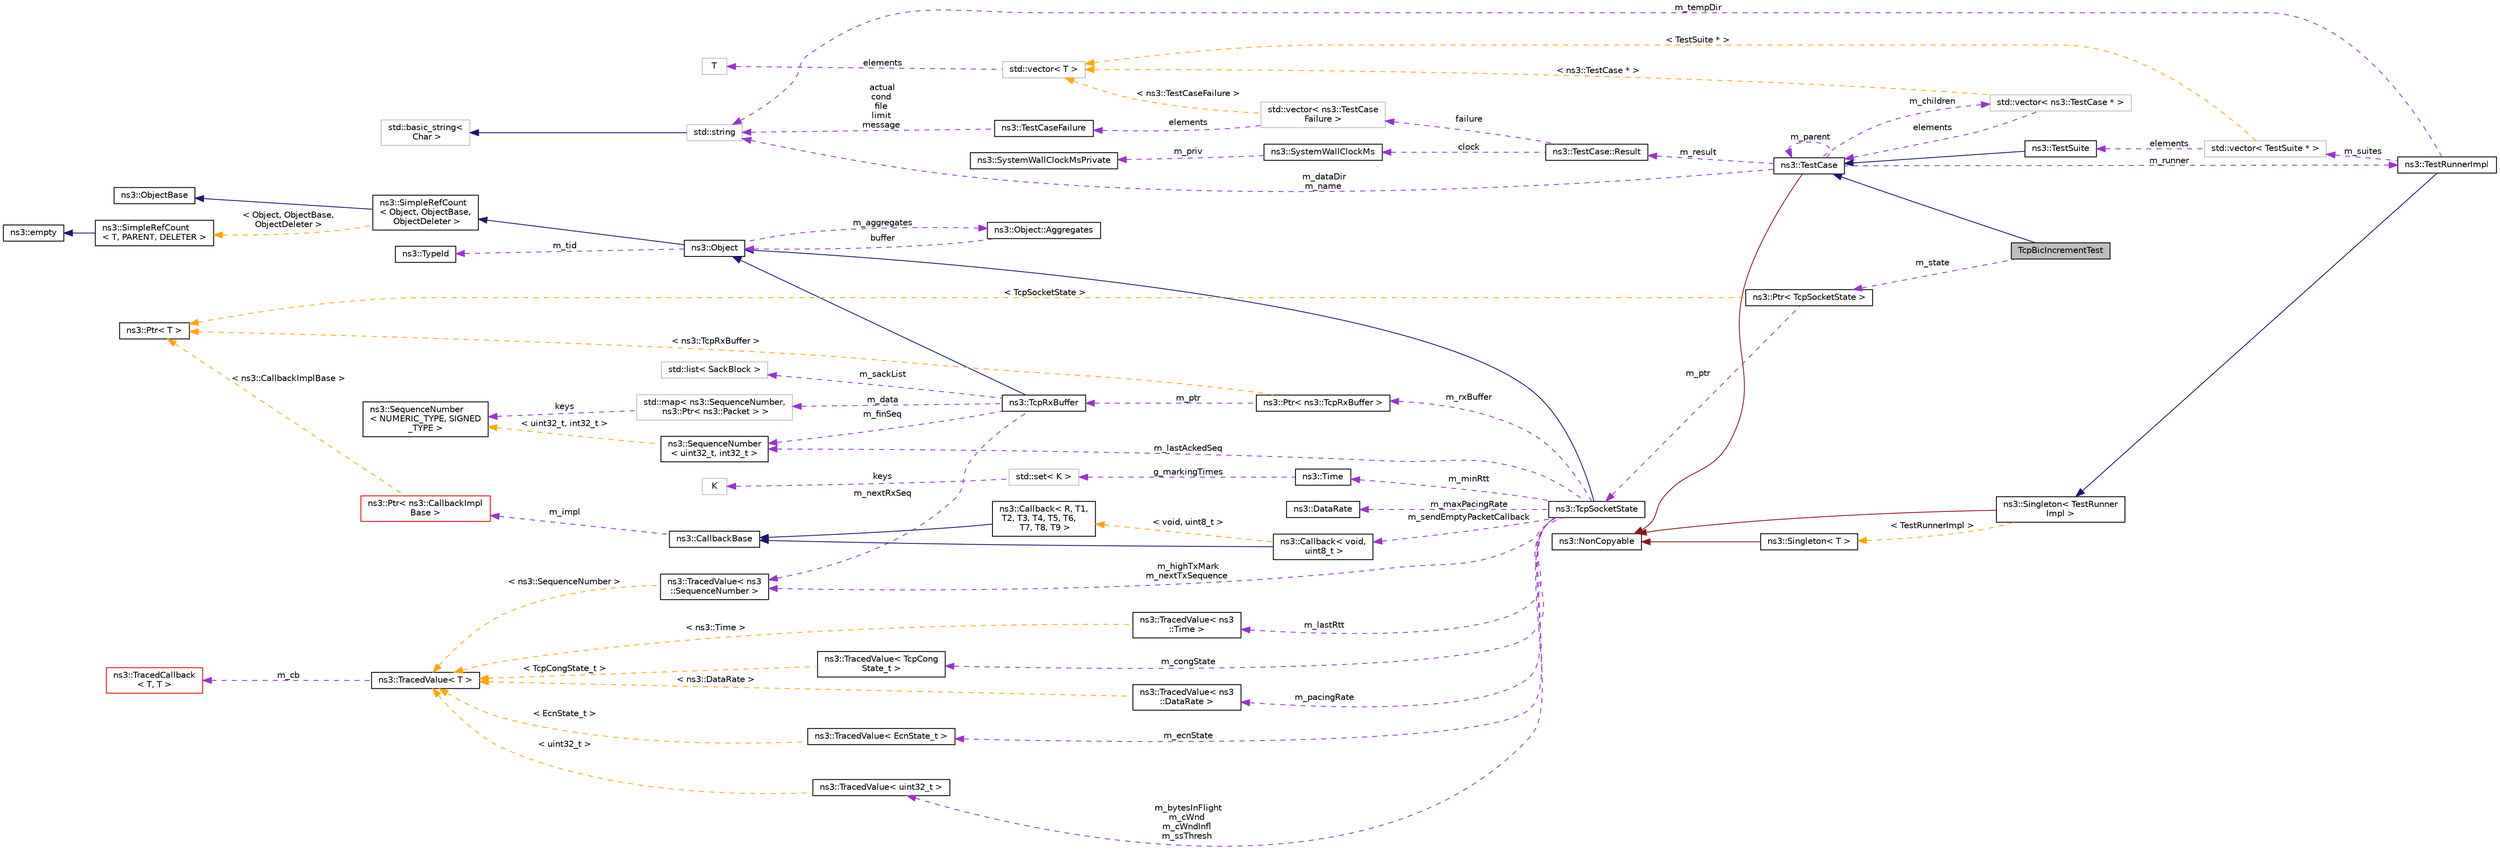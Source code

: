 digraph "TcpBicIncrementTest"
{
 // LATEX_PDF_SIZE
  edge [fontname="Helvetica",fontsize="10",labelfontname="Helvetica",labelfontsize="10"];
  node [fontname="Helvetica",fontsize="10",shape=record];
  rankdir="LR";
  Node1 [label="TcpBicIncrementTest",height=0.2,width=0.4,color="black", fillcolor="grey75", style="filled", fontcolor="black",tooltip="Testing the congestion avoidance increment on TcpBic."];
  Node2 -> Node1 [dir="back",color="midnightblue",fontsize="10",style="solid",fontname="Helvetica"];
  Node2 [label="ns3::TestCase",height=0.2,width=0.4,color="black", fillcolor="white", style="filled",URL="$classns3_1_1_test_case.html",tooltip="encapsulates test code"];
  Node3 -> Node2 [dir="back",color="firebrick4",fontsize="10",style="solid",fontname="Helvetica"];
  Node3 [label="ns3::NonCopyable",height=0.2,width=0.4,color="black", fillcolor="white", style="filled",URL="$classns3_1_1_non_copyable.html",tooltip="A base class for (non-Singleton) objects which shouldn't be copied."];
  Node4 -> Node2 [dir="back",color="darkorchid3",fontsize="10",style="dashed",label=" m_children" ,fontname="Helvetica"];
  Node4 [label="std::vector\< ns3::TestCase * \>",height=0.2,width=0.4,color="grey75", fillcolor="white", style="filled",tooltip=" "];
  Node2 -> Node4 [dir="back",color="darkorchid3",fontsize="10",style="dashed",label=" elements" ,fontname="Helvetica"];
  Node5 -> Node4 [dir="back",color="orange",fontsize="10",style="dashed",label=" \< ns3::TestCase * \>" ,fontname="Helvetica"];
  Node5 [label="std::vector\< T \>",height=0.2,width=0.4,color="grey75", fillcolor="white", style="filled",tooltip=" "];
  Node6 -> Node5 [dir="back",color="darkorchid3",fontsize="10",style="dashed",label=" elements" ,fontname="Helvetica"];
  Node6 [label="T",height=0.2,width=0.4,color="grey75", fillcolor="white", style="filled",tooltip=" "];
  Node7 -> Node2 [dir="back",color="darkorchid3",fontsize="10",style="dashed",label=" m_dataDir\nm_name" ,fontname="Helvetica"];
  Node7 [label="std::string",height=0.2,width=0.4,color="grey75", fillcolor="white", style="filled",tooltip=" "];
  Node8 -> Node7 [dir="back",color="midnightblue",fontsize="10",style="solid",fontname="Helvetica"];
  Node8 [label="std::basic_string\<\l Char \>",height=0.2,width=0.4,color="grey75", fillcolor="white", style="filled",tooltip=" "];
  Node9 -> Node2 [dir="back",color="darkorchid3",fontsize="10",style="dashed",label=" m_runner" ,fontname="Helvetica"];
  Node9 [label="ns3::TestRunnerImpl",height=0.2,width=0.4,color="black", fillcolor="white", style="filled",URL="$classns3_1_1_test_runner_impl.html",tooltip="Container for all tests."];
  Node10 -> Node9 [dir="back",color="midnightblue",fontsize="10",style="solid",fontname="Helvetica"];
  Node10 [label="ns3::Singleton\< TestRunner\lImpl \>",height=0.2,width=0.4,color="black", fillcolor="white", style="filled",URL="$classns3_1_1_singleton.html",tooltip=" "];
  Node3 -> Node10 [dir="back",color="firebrick4",fontsize="10",style="solid",fontname="Helvetica"];
  Node11 -> Node10 [dir="back",color="orange",fontsize="10",style="dashed",label=" \< TestRunnerImpl \>" ,fontname="Helvetica"];
  Node11 [label="ns3::Singleton\< T \>",height=0.2,width=0.4,color="black", fillcolor="white", style="filled",URL="$classns3_1_1_singleton.html",tooltip="A template singleton."];
  Node3 -> Node11 [dir="back",color="firebrick4",fontsize="10",style="solid",fontname="Helvetica"];
  Node12 -> Node9 [dir="back",color="darkorchid3",fontsize="10",style="dashed",label=" m_suites" ,fontname="Helvetica"];
  Node12 [label="std::vector\< TestSuite * \>",height=0.2,width=0.4,color="grey75", fillcolor="white", style="filled",tooltip=" "];
  Node13 -> Node12 [dir="back",color="darkorchid3",fontsize="10",style="dashed",label=" elements" ,fontname="Helvetica"];
  Node13 [label="ns3::TestSuite",height=0.2,width=0.4,color="black", fillcolor="white", style="filled",URL="$classns3_1_1_test_suite.html",tooltip="A suite of tests to run."];
  Node2 -> Node13 [dir="back",color="midnightblue",fontsize="10",style="solid",fontname="Helvetica"];
  Node5 -> Node12 [dir="back",color="orange",fontsize="10",style="dashed",label=" \< TestSuite * \>" ,fontname="Helvetica"];
  Node7 -> Node9 [dir="back",color="darkorchid3",fontsize="10",style="dashed",label=" m_tempDir" ,fontname="Helvetica"];
  Node2 -> Node2 [dir="back",color="darkorchid3",fontsize="10",style="dashed",label=" m_parent" ,fontname="Helvetica"];
  Node14 -> Node2 [dir="back",color="darkorchid3",fontsize="10",style="dashed",label=" m_result" ,fontname="Helvetica"];
  Node14 [label="ns3::TestCase::Result",height=0.2,width=0.4,color="black", fillcolor="white", style="filled",URL="$structns3_1_1_test_case_1_1_result.html",tooltip="Container for results from a TestCase."];
  Node15 -> Node14 [dir="back",color="darkorchid3",fontsize="10",style="dashed",label=" failure" ,fontname="Helvetica"];
  Node15 [label="std::vector\< ns3::TestCase\lFailure \>",height=0.2,width=0.4,color="grey75", fillcolor="white", style="filled",tooltip=" "];
  Node16 -> Node15 [dir="back",color="darkorchid3",fontsize="10",style="dashed",label=" elements" ,fontname="Helvetica"];
  Node16 [label="ns3::TestCaseFailure",height=0.2,width=0.4,color="black", fillcolor="white", style="filled",URL="$structns3_1_1_test_case_failure.html",tooltip="Container for details of a test failure."];
  Node7 -> Node16 [dir="back",color="darkorchid3",fontsize="10",style="dashed",label=" actual\ncond\nfile\nlimit\nmessage" ,fontname="Helvetica"];
  Node5 -> Node15 [dir="back",color="orange",fontsize="10",style="dashed",label=" \< ns3::TestCaseFailure \>" ,fontname="Helvetica"];
  Node17 -> Node14 [dir="back",color="darkorchid3",fontsize="10",style="dashed",label=" clock" ,fontname="Helvetica"];
  Node17 [label="ns3::SystemWallClockMs",height=0.2,width=0.4,color="black", fillcolor="white", style="filled",URL="$classns3_1_1_system_wall_clock_ms.html",tooltip="Measure elapsed wall clock time in milliseconds."];
  Node18 -> Node17 [dir="back",color="darkorchid3",fontsize="10",style="dashed",label=" m_priv" ,fontname="Helvetica"];
  Node18 [label="ns3::SystemWallClockMsPrivate",height=0.2,width=0.4,color="black", fillcolor="white", style="filled",URL="$classns3_1_1_system_wall_clock_ms_private.html",tooltip="System-dependent implementation for SystemWallClockMs."];
  Node19 -> Node1 [dir="back",color="darkorchid3",fontsize="10",style="dashed",label=" m_state" ,fontname="Helvetica"];
  Node19 [label="ns3::Ptr\< TcpSocketState \>",height=0.2,width=0.4,color="black", fillcolor="white", style="filled",URL="$classns3_1_1_ptr.html",tooltip=" "];
  Node20 -> Node19 [dir="back",color="darkorchid3",fontsize="10",style="dashed",label=" m_ptr" ,fontname="Helvetica"];
  Node20 [label="ns3::TcpSocketState",height=0.2,width=0.4,color="black", fillcolor="white", style="filled",URL="$classns3_1_1_tcp_socket_state.html",tooltip="Data structure that records the congestion state of a connection."];
  Node21 -> Node20 [dir="back",color="midnightblue",fontsize="10",style="solid",fontname="Helvetica"];
  Node21 [label="ns3::Object",height=0.2,width=0.4,color="black", fillcolor="white", style="filled",URL="$classns3_1_1_object.html",tooltip="A base class which provides memory management and object aggregation."];
  Node22 -> Node21 [dir="back",color="midnightblue",fontsize="10",style="solid",fontname="Helvetica"];
  Node22 [label="ns3::SimpleRefCount\l\< Object, ObjectBase,\l ObjectDeleter \>",height=0.2,width=0.4,color="black", fillcolor="white", style="filled",URL="$classns3_1_1_simple_ref_count.html",tooltip=" "];
  Node23 -> Node22 [dir="back",color="midnightblue",fontsize="10",style="solid",fontname="Helvetica"];
  Node23 [label="ns3::ObjectBase",height=0.2,width=0.4,color="black", fillcolor="white", style="filled",URL="$classns3_1_1_object_base.html",tooltip="Anchor the ns-3 type and attribute system."];
  Node24 -> Node22 [dir="back",color="orange",fontsize="10",style="dashed",label=" \< Object, ObjectBase,\l ObjectDeleter \>" ,fontname="Helvetica"];
  Node24 [label="ns3::SimpleRefCount\l\< T, PARENT, DELETER \>",height=0.2,width=0.4,color="black", fillcolor="white", style="filled",URL="$classns3_1_1_simple_ref_count.html",tooltip="A template-based reference counting class."];
  Node25 -> Node24 [dir="back",color="midnightblue",fontsize="10",style="solid",fontname="Helvetica"];
  Node25 [label="ns3::empty",height=0.2,width=0.4,color="black", fillcolor="white", style="filled",URL="$classns3_1_1empty.html",tooltip="make Callback use a separate empty type"];
  Node26 -> Node21 [dir="back",color="darkorchid3",fontsize="10",style="dashed",label=" m_tid" ,fontname="Helvetica"];
  Node26 [label="ns3::TypeId",height=0.2,width=0.4,color="black", fillcolor="white", style="filled",URL="$classns3_1_1_type_id.html",tooltip="a unique identifier for an interface."];
  Node27 -> Node21 [dir="back",color="darkorchid3",fontsize="10",style="dashed",label=" m_aggregates" ,fontname="Helvetica"];
  Node27 [label="ns3::Object::Aggregates",height=0.2,width=0.4,color="black", fillcolor="white", style="filled",URL="$structns3_1_1_object_1_1_aggregates.html",tooltip="The list of Objects aggregated to this one."];
  Node21 -> Node27 [dir="back",color="darkorchid3",fontsize="10",style="dashed",label=" buffer" ,fontname="Helvetica"];
  Node28 -> Node20 [dir="back",color="darkorchid3",fontsize="10",style="dashed",label=" m_maxPacingRate" ,fontname="Helvetica"];
  Node28 [label="ns3::DataRate",height=0.2,width=0.4,color="black", fillcolor="white", style="filled",URL="$classns3_1_1_data_rate.html",tooltip="Class for representing data rates."];
  Node29 -> Node20 [dir="back",color="darkorchid3",fontsize="10",style="dashed",label=" m_lastAckedSeq" ,fontname="Helvetica"];
  Node29 [label="ns3::SequenceNumber\l\< uint32_t, int32_t \>",height=0.2,width=0.4,color="black", fillcolor="white", style="filled",URL="$classns3_1_1_sequence_number.html",tooltip=" "];
  Node30 -> Node29 [dir="back",color="orange",fontsize="10",style="dashed",label=" \< uint32_t, int32_t \>" ,fontname="Helvetica"];
  Node30 [label="ns3::SequenceNumber\l\< NUMERIC_TYPE, SIGNED\l_TYPE \>",height=0.2,width=0.4,color="black", fillcolor="white", style="filled",URL="$classns3_1_1_sequence_number.html",tooltip="Generic \"sequence number\" class."];
  Node31 -> Node20 [dir="back",color="darkorchid3",fontsize="10",style="dashed",label=" m_ecnState" ,fontname="Helvetica"];
  Node31 [label="ns3::TracedValue\< EcnState_t \>",height=0.2,width=0.4,color="black", fillcolor="white", style="filled",URL="$classns3_1_1_traced_value.html",tooltip=" "];
  Node32 -> Node31 [dir="back",color="orange",fontsize="10",style="dashed",label=" \< EcnState_t \>" ,fontname="Helvetica"];
  Node32 [label="ns3::TracedValue\< T \>",height=0.2,width=0.4,color="black", fillcolor="white", style="filled",URL="$classns3_1_1_traced_value.html",tooltip="Trace classes with value semantics."];
  Node33 -> Node32 [dir="back",color="darkorchid3",fontsize="10",style="dashed",label=" m_cb" ,fontname="Helvetica"];
  Node33 [label="ns3::TracedCallback\l\< T, T \>",height=0.2,width=0.4,color="red", fillcolor="white", style="filled",URL="$classns3_1_1_traced_callback.html",tooltip=" "];
  Node44 -> Node20 [dir="back",color="darkorchid3",fontsize="10",style="dashed",label=" m_rxBuffer" ,fontname="Helvetica"];
  Node44 [label="ns3::Ptr\< ns3::TcpRxBuffer \>",height=0.2,width=0.4,color="black", fillcolor="white", style="filled",URL="$classns3_1_1_ptr.html",tooltip=" "];
  Node45 -> Node44 [dir="back",color="darkorchid3",fontsize="10",style="dashed",label=" m_ptr" ,fontname="Helvetica"];
  Node45 [label="ns3::TcpRxBuffer",height=0.2,width=0.4,color="black", fillcolor="white", style="filled",URL="$classns3_1_1_tcp_rx_buffer.html",tooltip="Rx reordering buffer for TCP."];
  Node21 -> Node45 [dir="back",color="midnightblue",fontsize="10",style="solid",fontname="Helvetica"];
  Node46 -> Node45 [dir="back",color="darkorchid3",fontsize="10",style="dashed",label=" m_data" ,fontname="Helvetica"];
  Node46 [label="std::map\< ns3::SequenceNumber,\l ns3::Ptr\< ns3::Packet \> \>",height=0.2,width=0.4,color="grey75", fillcolor="white", style="filled",tooltip=" "];
  Node30 -> Node46 [dir="back",color="darkorchid3",fontsize="10",style="dashed",label=" keys" ,fontname="Helvetica"];
  Node29 -> Node45 [dir="back",color="darkorchid3",fontsize="10",style="dashed",label=" m_finSeq" ,fontname="Helvetica"];
  Node66 -> Node45 [dir="back",color="darkorchid3",fontsize="10",style="dashed",label=" m_nextRxSeq" ,fontname="Helvetica"];
  Node66 [label="ns3::TracedValue\< ns3\l::SequenceNumber \>",height=0.2,width=0.4,color="black", fillcolor="white", style="filled",URL="$classns3_1_1_traced_value.html",tooltip=" "];
  Node32 -> Node66 [dir="back",color="orange",fontsize="10",style="dashed",label=" \< ns3::SequenceNumber \>" ,fontname="Helvetica"];
  Node67 -> Node45 [dir="back",color="darkorchid3",fontsize="10",style="dashed",label=" m_sackList" ,fontname="Helvetica"];
  Node67 [label="std::list\< SackBlock \>",height=0.2,width=0.4,color="grey75", fillcolor="white", style="filled",tooltip=" "];
  Node41 -> Node44 [dir="back",color="orange",fontsize="10",style="dashed",label=" \< ns3::TcpRxBuffer \>" ,fontname="Helvetica"];
  Node41 [label="ns3::Ptr\< T \>",height=0.2,width=0.4,color="black", fillcolor="white", style="filled",URL="$classns3_1_1_ptr.html",tooltip="Smart pointer class similar to boost::intrusive_ptr."];
  Node68 -> Node20 [dir="back",color="darkorchid3",fontsize="10",style="dashed",label=" m_lastRtt" ,fontname="Helvetica"];
  Node68 [label="ns3::TracedValue\< ns3\l::Time \>",height=0.2,width=0.4,color="black", fillcolor="white", style="filled",URL="$classns3_1_1_traced_value.html",tooltip=" "];
  Node32 -> Node68 [dir="back",color="orange",fontsize="10",style="dashed",label=" \< ns3::Time \>" ,fontname="Helvetica"];
  Node66 -> Node20 [dir="back",color="darkorchid3",fontsize="10",style="dashed",label=" m_highTxMark\nm_nextTxSequence" ,fontname="Helvetica"];
  Node69 -> Node20 [dir="back",color="darkorchid3",fontsize="10",style="dashed",label=" m_minRtt" ,fontname="Helvetica"];
  Node69 [label="ns3::Time",height=0.2,width=0.4,color="black", fillcolor="white", style="filled",URL="$classns3_1_1_time.html",tooltip="Simulation virtual time values and global simulation resolution."];
  Node70 -> Node69 [dir="back",color="darkorchid3",fontsize="10",style="dashed",label=" g_markingTimes" ,fontname="Helvetica"];
  Node70 [label="std::set\< K \>",height=0.2,width=0.4,color="grey75", fillcolor="white", style="filled",tooltip=" "];
  Node65 -> Node70 [dir="back",color="darkorchid3",fontsize="10",style="dashed",label=" keys" ,fontname="Helvetica"];
  Node65 [label="K",height=0.2,width=0.4,color="grey75", fillcolor="white", style="filled",tooltip=" "];
  Node71 -> Node20 [dir="back",color="darkorchid3",fontsize="10",style="dashed",label=" m_congState" ,fontname="Helvetica"];
  Node71 [label="ns3::TracedValue\< TcpCong\lState_t \>",height=0.2,width=0.4,color="black", fillcolor="white", style="filled",URL="$classns3_1_1_traced_value.html",tooltip=" "];
  Node32 -> Node71 [dir="back",color="orange",fontsize="10",style="dashed",label=" \< TcpCongState_t \>" ,fontname="Helvetica"];
  Node72 -> Node20 [dir="back",color="darkorchid3",fontsize="10",style="dashed",label=" m_sendEmptyPacketCallback" ,fontname="Helvetica"];
  Node72 [label="ns3::Callback\< void,\l uint8_t \>",height=0.2,width=0.4,color="black", fillcolor="white", style="filled",URL="$classns3_1_1_callback.html",tooltip=" "];
  Node37 -> Node72 [dir="back",color="midnightblue",fontsize="10",style="solid",fontname="Helvetica"];
  Node37 [label="ns3::CallbackBase",height=0.2,width=0.4,color="black", fillcolor="white", style="filled",URL="$classns3_1_1_callback_base.html",tooltip="Base class for Callback class."];
  Node38 -> Node37 [dir="back",color="darkorchid3",fontsize="10",style="dashed",label=" m_impl" ,fontname="Helvetica"];
  Node38 [label="ns3::Ptr\< ns3::CallbackImpl\lBase \>",height=0.2,width=0.4,color="red", fillcolor="white", style="filled",URL="$classns3_1_1_ptr.html",tooltip=" "];
  Node41 -> Node38 [dir="back",color="orange",fontsize="10",style="dashed",label=" \< ns3::CallbackImplBase \>" ,fontname="Helvetica"];
  Node42 -> Node72 [dir="back",color="orange",fontsize="10",style="dashed",label=" \< void, uint8_t \>" ,fontname="Helvetica"];
  Node42 [label="ns3::Callback\< R, T1,\l T2, T3, T4, T5, T6,\l T7, T8, T9 \>",height=0.2,width=0.4,color="black", fillcolor="white", style="filled",URL="$classns3_1_1_callback.html",tooltip="Callback template class."];
  Node37 -> Node42 [dir="back",color="midnightblue",fontsize="10",style="solid",fontname="Helvetica"];
  Node73 -> Node20 [dir="back",color="darkorchid3",fontsize="10",style="dashed",label=" m_pacingRate" ,fontname="Helvetica"];
  Node73 [label="ns3::TracedValue\< ns3\l::DataRate \>",height=0.2,width=0.4,color="black", fillcolor="white", style="filled",URL="$classns3_1_1_traced_value.html",tooltip=" "];
  Node32 -> Node73 [dir="back",color="orange",fontsize="10",style="dashed",label=" \< ns3::DataRate \>" ,fontname="Helvetica"];
  Node74 -> Node20 [dir="back",color="darkorchid3",fontsize="10",style="dashed",label=" m_bytesInFlight\nm_cWnd\nm_cWndInfl\nm_ssThresh" ,fontname="Helvetica"];
  Node74 [label="ns3::TracedValue\< uint32_t \>",height=0.2,width=0.4,color="black", fillcolor="white", style="filled",URL="$classns3_1_1_traced_value.html",tooltip=" "];
  Node32 -> Node74 [dir="back",color="orange",fontsize="10",style="dashed",label=" \< uint32_t \>" ,fontname="Helvetica"];
  Node41 -> Node19 [dir="back",color="orange",fontsize="10",style="dashed",label=" \< TcpSocketState \>" ,fontname="Helvetica"];
}
